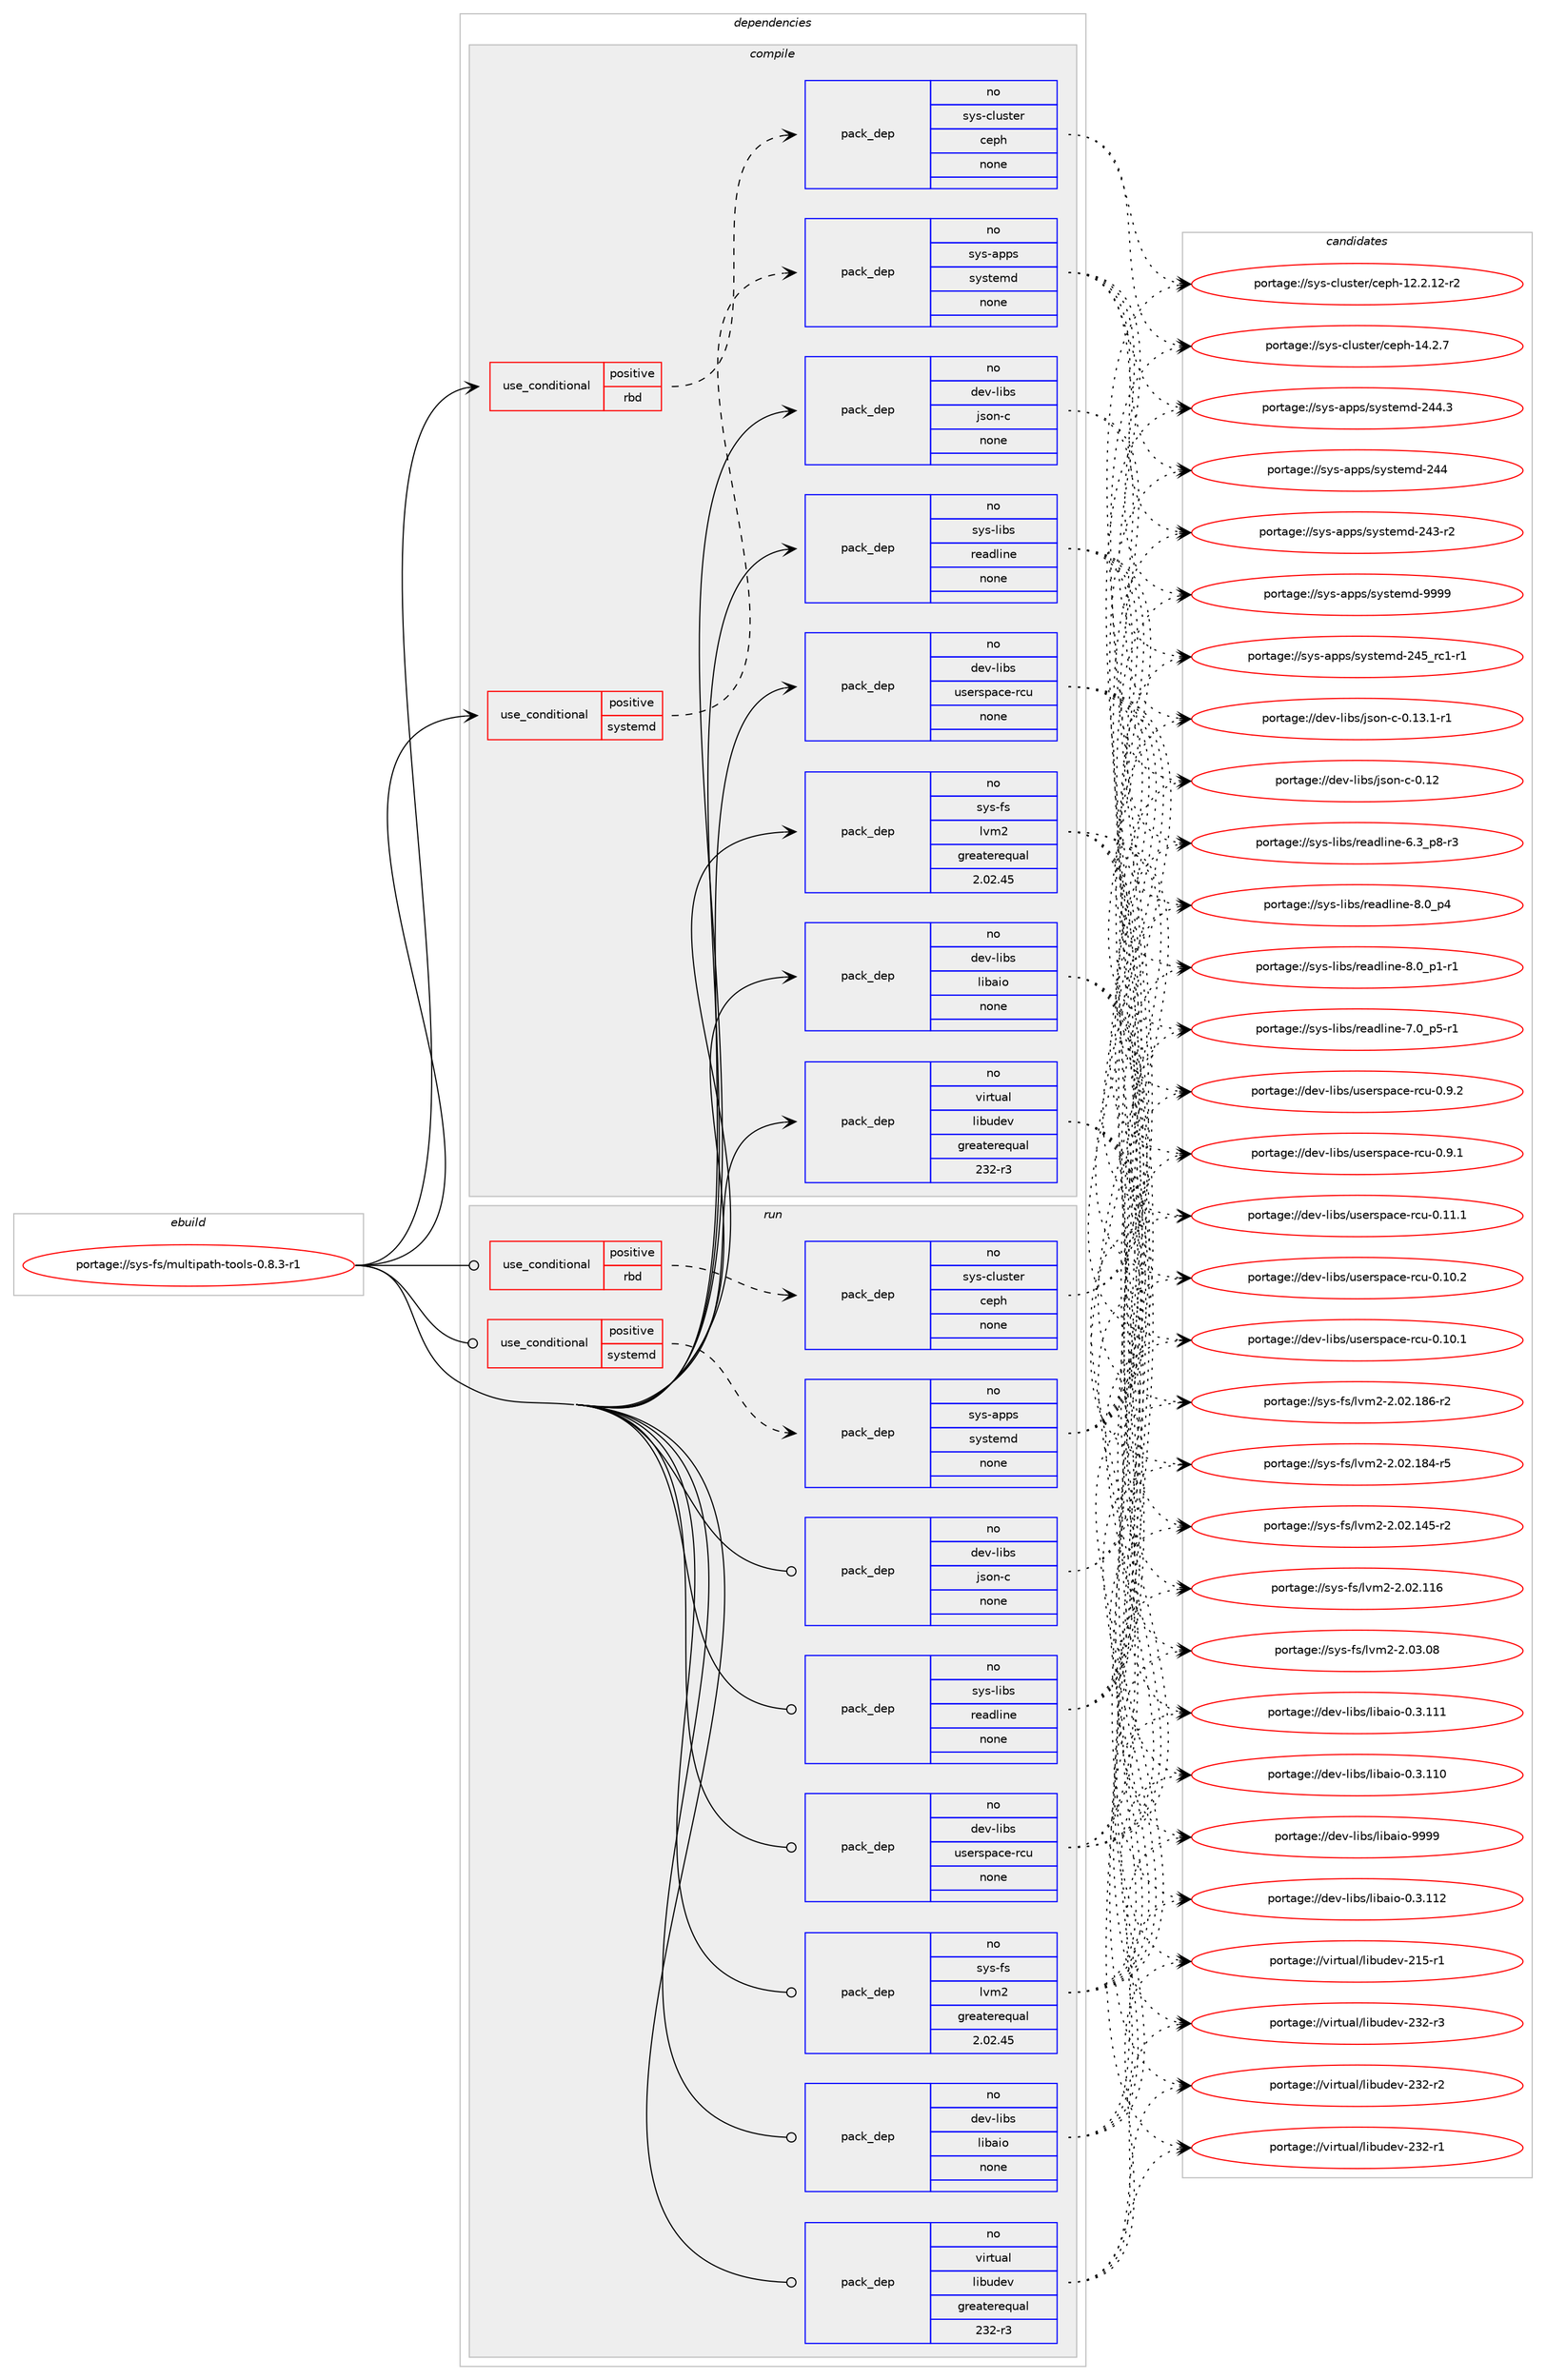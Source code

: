 digraph prolog {

# *************
# Graph options
# *************

newrank=true;
concentrate=true;
compound=true;
graph [rankdir=LR,fontname=Helvetica,fontsize=10,ranksep=1.5];#, ranksep=2.5, nodesep=0.2];
edge  [arrowhead=vee];
node  [fontname=Helvetica,fontsize=10];

# **********
# The ebuild
# **********

subgraph cluster_leftcol {
color=gray;
rank=same;
label=<<i>ebuild</i>>;
id [label="portage://sys-fs/multipath-tools-0.8.3-r1", color=red, width=4, href="../sys-fs/multipath-tools-0.8.3-r1.svg"];
}

# ****************
# The dependencies
# ****************

subgraph cluster_midcol {
color=gray;
label=<<i>dependencies</i>>;
subgraph cluster_compile {
fillcolor="#eeeeee";
style=filled;
label=<<i>compile</i>>;
subgraph cond6799 {
dependency34878 [label=<<TABLE BORDER="0" CELLBORDER="1" CELLSPACING="0" CELLPADDING="4"><TR><TD ROWSPAN="3" CELLPADDING="10">use_conditional</TD></TR><TR><TD>positive</TD></TR><TR><TD>rbd</TD></TR></TABLE>>, shape=none, color=red];
subgraph pack27232 {
dependency34879 [label=<<TABLE BORDER="0" CELLBORDER="1" CELLSPACING="0" CELLPADDING="4" WIDTH="220"><TR><TD ROWSPAN="6" CELLPADDING="30">pack_dep</TD></TR><TR><TD WIDTH="110">no</TD></TR><TR><TD>sys-cluster</TD></TR><TR><TD>ceph</TD></TR><TR><TD>none</TD></TR><TR><TD></TD></TR></TABLE>>, shape=none, color=blue];
}
dependency34878:e -> dependency34879:w [weight=20,style="dashed",arrowhead="vee"];
}
id:e -> dependency34878:w [weight=20,style="solid",arrowhead="vee"];
subgraph cond6800 {
dependency34880 [label=<<TABLE BORDER="0" CELLBORDER="1" CELLSPACING="0" CELLPADDING="4"><TR><TD ROWSPAN="3" CELLPADDING="10">use_conditional</TD></TR><TR><TD>positive</TD></TR><TR><TD>systemd</TD></TR></TABLE>>, shape=none, color=red];
subgraph pack27233 {
dependency34881 [label=<<TABLE BORDER="0" CELLBORDER="1" CELLSPACING="0" CELLPADDING="4" WIDTH="220"><TR><TD ROWSPAN="6" CELLPADDING="30">pack_dep</TD></TR><TR><TD WIDTH="110">no</TD></TR><TR><TD>sys-apps</TD></TR><TR><TD>systemd</TD></TR><TR><TD>none</TD></TR><TR><TD></TD></TR></TABLE>>, shape=none, color=blue];
}
dependency34880:e -> dependency34881:w [weight=20,style="dashed",arrowhead="vee"];
}
id:e -> dependency34880:w [weight=20,style="solid",arrowhead="vee"];
subgraph pack27234 {
dependency34882 [label=<<TABLE BORDER="0" CELLBORDER="1" CELLSPACING="0" CELLPADDING="4" WIDTH="220"><TR><TD ROWSPAN="6" CELLPADDING="30">pack_dep</TD></TR><TR><TD WIDTH="110">no</TD></TR><TR><TD>dev-libs</TD></TR><TR><TD>json-c</TD></TR><TR><TD>none</TD></TR><TR><TD></TD></TR></TABLE>>, shape=none, color=blue];
}
id:e -> dependency34882:w [weight=20,style="solid",arrowhead="vee"];
subgraph pack27235 {
dependency34883 [label=<<TABLE BORDER="0" CELLBORDER="1" CELLSPACING="0" CELLPADDING="4" WIDTH="220"><TR><TD ROWSPAN="6" CELLPADDING="30">pack_dep</TD></TR><TR><TD WIDTH="110">no</TD></TR><TR><TD>dev-libs</TD></TR><TR><TD>libaio</TD></TR><TR><TD>none</TD></TR><TR><TD></TD></TR></TABLE>>, shape=none, color=blue];
}
id:e -> dependency34883:w [weight=20,style="solid",arrowhead="vee"];
subgraph pack27236 {
dependency34884 [label=<<TABLE BORDER="0" CELLBORDER="1" CELLSPACING="0" CELLPADDING="4" WIDTH="220"><TR><TD ROWSPAN="6" CELLPADDING="30">pack_dep</TD></TR><TR><TD WIDTH="110">no</TD></TR><TR><TD>dev-libs</TD></TR><TR><TD>userspace-rcu</TD></TR><TR><TD>none</TD></TR><TR><TD></TD></TR></TABLE>>, shape=none, color=blue];
}
id:e -> dependency34884:w [weight=20,style="solid",arrowhead="vee"];
subgraph pack27237 {
dependency34885 [label=<<TABLE BORDER="0" CELLBORDER="1" CELLSPACING="0" CELLPADDING="4" WIDTH="220"><TR><TD ROWSPAN="6" CELLPADDING="30">pack_dep</TD></TR><TR><TD WIDTH="110">no</TD></TR><TR><TD>sys-fs</TD></TR><TR><TD>lvm2</TD></TR><TR><TD>greaterequal</TD></TR><TR><TD>2.02.45</TD></TR></TABLE>>, shape=none, color=blue];
}
id:e -> dependency34885:w [weight=20,style="solid",arrowhead="vee"];
subgraph pack27238 {
dependency34886 [label=<<TABLE BORDER="0" CELLBORDER="1" CELLSPACING="0" CELLPADDING="4" WIDTH="220"><TR><TD ROWSPAN="6" CELLPADDING="30">pack_dep</TD></TR><TR><TD WIDTH="110">no</TD></TR><TR><TD>sys-libs</TD></TR><TR><TD>readline</TD></TR><TR><TD>none</TD></TR><TR><TD></TD></TR></TABLE>>, shape=none, color=blue];
}
id:e -> dependency34886:w [weight=20,style="solid",arrowhead="vee"];
subgraph pack27239 {
dependency34887 [label=<<TABLE BORDER="0" CELLBORDER="1" CELLSPACING="0" CELLPADDING="4" WIDTH="220"><TR><TD ROWSPAN="6" CELLPADDING="30">pack_dep</TD></TR><TR><TD WIDTH="110">no</TD></TR><TR><TD>virtual</TD></TR><TR><TD>libudev</TD></TR><TR><TD>greaterequal</TD></TR><TR><TD>232-r3</TD></TR></TABLE>>, shape=none, color=blue];
}
id:e -> dependency34887:w [weight=20,style="solid",arrowhead="vee"];
}
subgraph cluster_compileandrun {
fillcolor="#eeeeee";
style=filled;
label=<<i>compile and run</i>>;
}
subgraph cluster_run {
fillcolor="#eeeeee";
style=filled;
label=<<i>run</i>>;
subgraph cond6801 {
dependency34888 [label=<<TABLE BORDER="0" CELLBORDER="1" CELLSPACING="0" CELLPADDING="4"><TR><TD ROWSPAN="3" CELLPADDING="10">use_conditional</TD></TR><TR><TD>positive</TD></TR><TR><TD>rbd</TD></TR></TABLE>>, shape=none, color=red];
subgraph pack27240 {
dependency34889 [label=<<TABLE BORDER="0" CELLBORDER="1" CELLSPACING="0" CELLPADDING="4" WIDTH="220"><TR><TD ROWSPAN="6" CELLPADDING="30">pack_dep</TD></TR><TR><TD WIDTH="110">no</TD></TR><TR><TD>sys-cluster</TD></TR><TR><TD>ceph</TD></TR><TR><TD>none</TD></TR><TR><TD></TD></TR></TABLE>>, shape=none, color=blue];
}
dependency34888:e -> dependency34889:w [weight=20,style="dashed",arrowhead="vee"];
}
id:e -> dependency34888:w [weight=20,style="solid",arrowhead="odot"];
subgraph cond6802 {
dependency34890 [label=<<TABLE BORDER="0" CELLBORDER="1" CELLSPACING="0" CELLPADDING="4"><TR><TD ROWSPAN="3" CELLPADDING="10">use_conditional</TD></TR><TR><TD>positive</TD></TR><TR><TD>systemd</TD></TR></TABLE>>, shape=none, color=red];
subgraph pack27241 {
dependency34891 [label=<<TABLE BORDER="0" CELLBORDER="1" CELLSPACING="0" CELLPADDING="4" WIDTH="220"><TR><TD ROWSPAN="6" CELLPADDING="30">pack_dep</TD></TR><TR><TD WIDTH="110">no</TD></TR><TR><TD>sys-apps</TD></TR><TR><TD>systemd</TD></TR><TR><TD>none</TD></TR><TR><TD></TD></TR></TABLE>>, shape=none, color=blue];
}
dependency34890:e -> dependency34891:w [weight=20,style="dashed",arrowhead="vee"];
}
id:e -> dependency34890:w [weight=20,style="solid",arrowhead="odot"];
subgraph pack27242 {
dependency34892 [label=<<TABLE BORDER="0" CELLBORDER="1" CELLSPACING="0" CELLPADDING="4" WIDTH="220"><TR><TD ROWSPAN="6" CELLPADDING="30">pack_dep</TD></TR><TR><TD WIDTH="110">no</TD></TR><TR><TD>dev-libs</TD></TR><TR><TD>json-c</TD></TR><TR><TD>none</TD></TR><TR><TD></TD></TR></TABLE>>, shape=none, color=blue];
}
id:e -> dependency34892:w [weight=20,style="solid",arrowhead="odot"];
subgraph pack27243 {
dependency34893 [label=<<TABLE BORDER="0" CELLBORDER="1" CELLSPACING="0" CELLPADDING="4" WIDTH="220"><TR><TD ROWSPAN="6" CELLPADDING="30">pack_dep</TD></TR><TR><TD WIDTH="110">no</TD></TR><TR><TD>dev-libs</TD></TR><TR><TD>libaio</TD></TR><TR><TD>none</TD></TR><TR><TD></TD></TR></TABLE>>, shape=none, color=blue];
}
id:e -> dependency34893:w [weight=20,style="solid",arrowhead="odot"];
subgraph pack27244 {
dependency34894 [label=<<TABLE BORDER="0" CELLBORDER="1" CELLSPACING="0" CELLPADDING="4" WIDTH="220"><TR><TD ROWSPAN="6" CELLPADDING="30">pack_dep</TD></TR><TR><TD WIDTH="110">no</TD></TR><TR><TD>dev-libs</TD></TR><TR><TD>userspace-rcu</TD></TR><TR><TD>none</TD></TR><TR><TD></TD></TR></TABLE>>, shape=none, color=blue];
}
id:e -> dependency34894:w [weight=20,style="solid",arrowhead="odot"];
subgraph pack27245 {
dependency34895 [label=<<TABLE BORDER="0" CELLBORDER="1" CELLSPACING="0" CELLPADDING="4" WIDTH="220"><TR><TD ROWSPAN="6" CELLPADDING="30">pack_dep</TD></TR><TR><TD WIDTH="110">no</TD></TR><TR><TD>sys-fs</TD></TR><TR><TD>lvm2</TD></TR><TR><TD>greaterequal</TD></TR><TR><TD>2.02.45</TD></TR></TABLE>>, shape=none, color=blue];
}
id:e -> dependency34895:w [weight=20,style="solid",arrowhead="odot"];
subgraph pack27246 {
dependency34896 [label=<<TABLE BORDER="0" CELLBORDER="1" CELLSPACING="0" CELLPADDING="4" WIDTH="220"><TR><TD ROWSPAN="6" CELLPADDING="30">pack_dep</TD></TR><TR><TD WIDTH="110">no</TD></TR><TR><TD>sys-libs</TD></TR><TR><TD>readline</TD></TR><TR><TD>none</TD></TR><TR><TD></TD></TR></TABLE>>, shape=none, color=blue];
}
id:e -> dependency34896:w [weight=20,style="solid",arrowhead="odot"];
subgraph pack27247 {
dependency34897 [label=<<TABLE BORDER="0" CELLBORDER="1" CELLSPACING="0" CELLPADDING="4" WIDTH="220"><TR><TD ROWSPAN="6" CELLPADDING="30">pack_dep</TD></TR><TR><TD WIDTH="110">no</TD></TR><TR><TD>virtual</TD></TR><TR><TD>libudev</TD></TR><TR><TD>greaterequal</TD></TR><TR><TD>232-r3</TD></TR></TABLE>>, shape=none, color=blue];
}
id:e -> dependency34897:w [weight=20,style="solid",arrowhead="odot"];
}
}

# **************
# The candidates
# **************

subgraph cluster_choices {
rank=same;
color=gray;
label=<<i>candidates</i>>;

subgraph choice27232 {
color=black;
nodesep=1;
choice1151211154599108117115116101114479910111210445495246504655 [label="portage://sys-cluster/ceph-14.2.7", color=red, width=4,href="../sys-cluster/ceph-14.2.7.svg"];
choice1151211154599108117115116101114479910111210445495046504649504511450 [label="portage://sys-cluster/ceph-12.2.12-r2", color=red, width=4,href="../sys-cluster/ceph-12.2.12-r2.svg"];
dependency34879:e -> choice1151211154599108117115116101114479910111210445495246504655:w [style=dotted,weight="100"];
dependency34879:e -> choice1151211154599108117115116101114479910111210445495046504649504511450:w [style=dotted,weight="100"];
}
subgraph choice27233 {
color=black;
nodesep=1;
choice1151211154597112112115471151211151161011091004557575757 [label="portage://sys-apps/systemd-9999", color=red, width=4,href="../sys-apps/systemd-9999.svg"];
choice115121115459711211211547115121115116101109100455052539511499494511449 [label="portage://sys-apps/systemd-245_rc1-r1", color=red, width=4,href="../sys-apps/systemd-245_rc1-r1.svg"];
choice115121115459711211211547115121115116101109100455052524651 [label="portage://sys-apps/systemd-244.3", color=red, width=4,href="../sys-apps/systemd-244.3.svg"];
choice11512111545971121121154711512111511610110910045505252 [label="portage://sys-apps/systemd-244", color=red, width=4,href="../sys-apps/systemd-244.svg"];
choice115121115459711211211547115121115116101109100455052514511450 [label="portage://sys-apps/systemd-243-r2", color=red, width=4,href="../sys-apps/systemd-243-r2.svg"];
dependency34881:e -> choice1151211154597112112115471151211151161011091004557575757:w [style=dotted,weight="100"];
dependency34881:e -> choice115121115459711211211547115121115116101109100455052539511499494511449:w [style=dotted,weight="100"];
dependency34881:e -> choice115121115459711211211547115121115116101109100455052524651:w [style=dotted,weight="100"];
dependency34881:e -> choice11512111545971121121154711512111511610110910045505252:w [style=dotted,weight="100"];
dependency34881:e -> choice115121115459711211211547115121115116101109100455052514511450:w [style=dotted,weight="100"];
}
subgraph choice27234 {
color=black;
nodesep=1;
choice1001011184510810598115471061151111104599454846495146494511449 [label="portage://dev-libs/json-c-0.13.1-r1", color=red, width=4,href="../dev-libs/json-c-0.13.1-r1.svg"];
choice10010111845108105981154710611511111045994548464950 [label="portage://dev-libs/json-c-0.12", color=red, width=4,href="../dev-libs/json-c-0.12.svg"];
dependency34882:e -> choice1001011184510810598115471061151111104599454846495146494511449:w [style=dotted,weight="100"];
dependency34882:e -> choice10010111845108105981154710611511111045994548464950:w [style=dotted,weight="100"];
}
subgraph choice27235 {
color=black;
nodesep=1;
choice10010111845108105981154710810598971051114557575757 [label="portage://dev-libs/libaio-9999", color=red, width=4,href="../dev-libs/libaio-9999.svg"];
choice10010111845108105981154710810598971051114548465146494950 [label="portage://dev-libs/libaio-0.3.112", color=red, width=4,href="../dev-libs/libaio-0.3.112.svg"];
choice10010111845108105981154710810598971051114548465146494949 [label="portage://dev-libs/libaio-0.3.111", color=red, width=4,href="../dev-libs/libaio-0.3.111.svg"];
choice10010111845108105981154710810598971051114548465146494948 [label="portage://dev-libs/libaio-0.3.110", color=red, width=4,href="../dev-libs/libaio-0.3.110.svg"];
dependency34883:e -> choice10010111845108105981154710810598971051114557575757:w [style=dotted,weight="100"];
dependency34883:e -> choice10010111845108105981154710810598971051114548465146494950:w [style=dotted,weight="100"];
dependency34883:e -> choice10010111845108105981154710810598971051114548465146494949:w [style=dotted,weight="100"];
dependency34883:e -> choice10010111845108105981154710810598971051114548465146494948:w [style=dotted,weight="100"];
}
subgraph choice27236 {
color=black;
nodesep=1;
choice10010111845108105981154711711510111411511297991014511499117454846574650 [label="portage://dev-libs/userspace-rcu-0.9.2", color=red, width=4,href="../dev-libs/userspace-rcu-0.9.2.svg"];
choice10010111845108105981154711711510111411511297991014511499117454846574649 [label="portage://dev-libs/userspace-rcu-0.9.1", color=red, width=4,href="../dev-libs/userspace-rcu-0.9.1.svg"];
choice1001011184510810598115471171151011141151129799101451149911745484649494649 [label="portage://dev-libs/userspace-rcu-0.11.1", color=red, width=4,href="../dev-libs/userspace-rcu-0.11.1.svg"];
choice1001011184510810598115471171151011141151129799101451149911745484649484650 [label="portage://dev-libs/userspace-rcu-0.10.2", color=red, width=4,href="../dev-libs/userspace-rcu-0.10.2.svg"];
choice1001011184510810598115471171151011141151129799101451149911745484649484649 [label="portage://dev-libs/userspace-rcu-0.10.1", color=red, width=4,href="../dev-libs/userspace-rcu-0.10.1.svg"];
dependency34884:e -> choice10010111845108105981154711711510111411511297991014511499117454846574650:w [style=dotted,weight="100"];
dependency34884:e -> choice10010111845108105981154711711510111411511297991014511499117454846574649:w [style=dotted,weight="100"];
dependency34884:e -> choice1001011184510810598115471171151011141151129799101451149911745484649494649:w [style=dotted,weight="100"];
dependency34884:e -> choice1001011184510810598115471171151011141151129799101451149911745484649484650:w [style=dotted,weight="100"];
dependency34884:e -> choice1001011184510810598115471171151011141151129799101451149911745484649484649:w [style=dotted,weight="100"];
}
subgraph choice27237 {
color=black;
nodesep=1;
choice1151211154510211547108118109504550464851464856 [label="portage://sys-fs/lvm2-2.03.08", color=red, width=4,href="../sys-fs/lvm2-2.03.08.svg"];
choice1151211154510211547108118109504550464850464956544511450 [label="portage://sys-fs/lvm2-2.02.186-r2", color=red, width=4,href="../sys-fs/lvm2-2.02.186-r2.svg"];
choice1151211154510211547108118109504550464850464956524511453 [label="portage://sys-fs/lvm2-2.02.184-r5", color=red, width=4,href="../sys-fs/lvm2-2.02.184-r5.svg"];
choice1151211154510211547108118109504550464850464952534511450 [label="portage://sys-fs/lvm2-2.02.145-r2", color=red, width=4,href="../sys-fs/lvm2-2.02.145-r2.svg"];
choice115121115451021154710811810950455046485046494954 [label="portage://sys-fs/lvm2-2.02.116", color=red, width=4,href="../sys-fs/lvm2-2.02.116.svg"];
dependency34885:e -> choice1151211154510211547108118109504550464851464856:w [style=dotted,weight="100"];
dependency34885:e -> choice1151211154510211547108118109504550464850464956544511450:w [style=dotted,weight="100"];
dependency34885:e -> choice1151211154510211547108118109504550464850464956524511453:w [style=dotted,weight="100"];
dependency34885:e -> choice1151211154510211547108118109504550464850464952534511450:w [style=dotted,weight="100"];
dependency34885:e -> choice115121115451021154710811810950455046485046494954:w [style=dotted,weight="100"];
}
subgraph choice27238 {
color=black;
nodesep=1;
choice11512111545108105981154711410197100108105110101455646489511252 [label="portage://sys-libs/readline-8.0_p4", color=red, width=4,href="../sys-libs/readline-8.0_p4.svg"];
choice115121115451081059811547114101971001081051101014556464895112494511449 [label="portage://sys-libs/readline-8.0_p1-r1", color=red, width=4,href="../sys-libs/readline-8.0_p1-r1.svg"];
choice115121115451081059811547114101971001081051101014555464895112534511449 [label="portage://sys-libs/readline-7.0_p5-r1", color=red, width=4,href="../sys-libs/readline-7.0_p5-r1.svg"];
choice115121115451081059811547114101971001081051101014554465195112564511451 [label="portage://sys-libs/readline-6.3_p8-r3", color=red, width=4,href="../sys-libs/readline-6.3_p8-r3.svg"];
dependency34886:e -> choice11512111545108105981154711410197100108105110101455646489511252:w [style=dotted,weight="100"];
dependency34886:e -> choice115121115451081059811547114101971001081051101014556464895112494511449:w [style=dotted,weight="100"];
dependency34886:e -> choice115121115451081059811547114101971001081051101014555464895112534511449:w [style=dotted,weight="100"];
dependency34886:e -> choice115121115451081059811547114101971001081051101014554465195112564511451:w [style=dotted,weight="100"];
}
subgraph choice27239 {
color=black;
nodesep=1;
choice118105114116117971084710810598117100101118455051504511451 [label="portage://virtual/libudev-232-r3", color=red, width=4,href="../virtual/libudev-232-r3.svg"];
choice118105114116117971084710810598117100101118455051504511450 [label="portage://virtual/libudev-232-r2", color=red, width=4,href="../virtual/libudev-232-r2.svg"];
choice118105114116117971084710810598117100101118455051504511449 [label="portage://virtual/libudev-232-r1", color=red, width=4,href="../virtual/libudev-232-r1.svg"];
choice118105114116117971084710810598117100101118455049534511449 [label="portage://virtual/libudev-215-r1", color=red, width=4,href="../virtual/libudev-215-r1.svg"];
dependency34887:e -> choice118105114116117971084710810598117100101118455051504511451:w [style=dotted,weight="100"];
dependency34887:e -> choice118105114116117971084710810598117100101118455051504511450:w [style=dotted,weight="100"];
dependency34887:e -> choice118105114116117971084710810598117100101118455051504511449:w [style=dotted,weight="100"];
dependency34887:e -> choice118105114116117971084710810598117100101118455049534511449:w [style=dotted,weight="100"];
}
subgraph choice27240 {
color=black;
nodesep=1;
choice1151211154599108117115116101114479910111210445495246504655 [label="portage://sys-cluster/ceph-14.2.7", color=red, width=4,href="../sys-cluster/ceph-14.2.7.svg"];
choice1151211154599108117115116101114479910111210445495046504649504511450 [label="portage://sys-cluster/ceph-12.2.12-r2", color=red, width=4,href="../sys-cluster/ceph-12.2.12-r2.svg"];
dependency34889:e -> choice1151211154599108117115116101114479910111210445495246504655:w [style=dotted,weight="100"];
dependency34889:e -> choice1151211154599108117115116101114479910111210445495046504649504511450:w [style=dotted,weight="100"];
}
subgraph choice27241 {
color=black;
nodesep=1;
choice1151211154597112112115471151211151161011091004557575757 [label="portage://sys-apps/systemd-9999", color=red, width=4,href="../sys-apps/systemd-9999.svg"];
choice115121115459711211211547115121115116101109100455052539511499494511449 [label="portage://sys-apps/systemd-245_rc1-r1", color=red, width=4,href="../sys-apps/systemd-245_rc1-r1.svg"];
choice115121115459711211211547115121115116101109100455052524651 [label="portage://sys-apps/systemd-244.3", color=red, width=4,href="../sys-apps/systemd-244.3.svg"];
choice11512111545971121121154711512111511610110910045505252 [label="portage://sys-apps/systemd-244", color=red, width=4,href="../sys-apps/systemd-244.svg"];
choice115121115459711211211547115121115116101109100455052514511450 [label="portage://sys-apps/systemd-243-r2", color=red, width=4,href="../sys-apps/systemd-243-r2.svg"];
dependency34891:e -> choice1151211154597112112115471151211151161011091004557575757:w [style=dotted,weight="100"];
dependency34891:e -> choice115121115459711211211547115121115116101109100455052539511499494511449:w [style=dotted,weight="100"];
dependency34891:e -> choice115121115459711211211547115121115116101109100455052524651:w [style=dotted,weight="100"];
dependency34891:e -> choice11512111545971121121154711512111511610110910045505252:w [style=dotted,weight="100"];
dependency34891:e -> choice115121115459711211211547115121115116101109100455052514511450:w [style=dotted,weight="100"];
}
subgraph choice27242 {
color=black;
nodesep=1;
choice1001011184510810598115471061151111104599454846495146494511449 [label="portage://dev-libs/json-c-0.13.1-r1", color=red, width=4,href="../dev-libs/json-c-0.13.1-r1.svg"];
choice10010111845108105981154710611511111045994548464950 [label="portage://dev-libs/json-c-0.12", color=red, width=4,href="../dev-libs/json-c-0.12.svg"];
dependency34892:e -> choice1001011184510810598115471061151111104599454846495146494511449:w [style=dotted,weight="100"];
dependency34892:e -> choice10010111845108105981154710611511111045994548464950:w [style=dotted,weight="100"];
}
subgraph choice27243 {
color=black;
nodesep=1;
choice10010111845108105981154710810598971051114557575757 [label="portage://dev-libs/libaio-9999", color=red, width=4,href="../dev-libs/libaio-9999.svg"];
choice10010111845108105981154710810598971051114548465146494950 [label="portage://dev-libs/libaio-0.3.112", color=red, width=4,href="../dev-libs/libaio-0.3.112.svg"];
choice10010111845108105981154710810598971051114548465146494949 [label="portage://dev-libs/libaio-0.3.111", color=red, width=4,href="../dev-libs/libaio-0.3.111.svg"];
choice10010111845108105981154710810598971051114548465146494948 [label="portage://dev-libs/libaio-0.3.110", color=red, width=4,href="../dev-libs/libaio-0.3.110.svg"];
dependency34893:e -> choice10010111845108105981154710810598971051114557575757:w [style=dotted,weight="100"];
dependency34893:e -> choice10010111845108105981154710810598971051114548465146494950:w [style=dotted,weight="100"];
dependency34893:e -> choice10010111845108105981154710810598971051114548465146494949:w [style=dotted,weight="100"];
dependency34893:e -> choice10010111845108105981154710810598971051114548465146494948:w [style=dotted,weight="100"];
}
subgraph choice27244 {
color=black;
nodesep=1;
choice10010111845108105981154711711510111411511297991014511499117454846574650 [label="portage://dev-libs/userspace-rcu-0.9.2", color=red, width=4,href="../dev-libs/userspace-rcu-0.9.2.svg"];
choice10010111845108105981154711711510111411511297991014511499117454846574649 [label="portage://dev-libs/userspace-rcu-0.9.1", color=red, width=4,href="../dev-libs/userspace-rcu-0.9.1.svg"];
choice1001011184510810598115471171151011141151129799101451149911745484649494649 [label="portage://dev-libs/userspace-rcu-0.11.1", color=red, width=4,href="../dev-libs/userspace-rcu-0.11.1.svg"];
choice1001011184510810598115471171151011141151129799101451149911745484649484650 [label="portage://dev-libs/userspace-rcu-0.10.2", color=red, width=4,href="../dev-libs/userspace-rcu-0.10.2.svg"];
choice1001011184510810598115471171151011141151129799101451149911745484649484649 [label="portage://dev-libs/userspace-rcu-0.10.1", color=red, width=4,href="../dev-libs/userspace-rcu-0.10.1.svg"];
dependency34894:e -> choice10010111845108105981154711711510111411511297991014511499117454846574650:w [style=dotted,weight="100"];
dependency34894:e -> choice10010111845108105981154711711510111411511297991014511499117454846574649:w [style=dotted,weight="100"];
dependency34894:e -> choice1001011184510810598115471171151011141151129799101451149911745484649494649:w [style=dotted,weight="100"];
dependency34894:e -> choice1001011184510810598115471171151011141151129799101451149911745484649484650:w [style=dotted,weight="100"];
dependency34894:e -> choice1001011184510810598115471171151011141151129799101451149911745484649484649:w [style=dotted,weight="100"];
}
subgraph choice27245 {
color=black;
nodesep=1;
choice1151211154510211547108118109504550464851464856 [label="portage://sys-fs/lvm2-2.03.08", color=red, width=4,href="../sys-fs/lvm2-2.03.08.svg"];
choice1151211154510211547108118109504550464850464956544511450 [label="portage://sys-fs/lvm2-2.02.186-r2", color=red, width=4,href="../sys-fs/lvm2-2.02.186-r2.svg"];
choice1151211154510211547108118109504550464850464956524511453 [label="portage://sys-fs/lvm2-2.02.184-r5", color=red, width=4,href="../sys-fs/lvm2-2.02.184-r5.svg"];
choice1151211154510211547108118109504550464850464952534511450 [label="portage://sys-fs/lvm2-2.02.145-r2", color=red, width=4,href="../sys-fs/lvm2-2.02.145-r2.svg"];
choice115121115451021154710811810950455046485046494954 [label="portage://sys-fs/lvm2-2.02.116", color=red, width=4,href="../sys-fs/lvm2-2.02.116.svg"];
dependency34895:e -> choice1151211154510211547108118109504550464851464856:w [style=dotted,weight="100"];
dependency34895:e -> choice1151211154510211547108118109504550464850464956544511450:w [style=dotted,weight="100"];
dependency34895:e -> choice1151211154510211547108118109504550464850464956524511453:w [style=dotted,weight="100"];
dependency34895:e -> choice1151211154510211547108118109504550464850464952534511450:w [style=dotted,weight="100"];
dependency34895:e -> choice115121115451021154710811810950455046485046494954:w [style=dotted,weight="100"];
}
subgraph choice27246 {
color=black;
nodesep=1;
choice11512111545108105981154711410197100108105110101455646489511252 [label="portage://sys-libs/readline-8.0_p4", color=red, width=4,href="../sys-libs/readline-8.0_p4.svg"];
choice115121115451081059811547114101971001081051101014556464895112494511449 [label="portage://sys-libs/readline-8.0_p1-r1", color=red, width=4,href="../sys-libs/readline-8.0_p1-r1.svg"];
choice115121115451081059811547114101971001081051101014555464895112534511449 [label="portage://sys-libs/readline-7.0_p5-r1", color=red, width=4,href="../sys-libs/readline-7.0_p5-r1.svg"];
choice115121115451081059811547114101971001081051101014554465195112564511451 [label="portage://sys-libs/readline-6.3_p8-r3", color=red, width=4,href="../sys-libs/readline-6.3_p8-r3.svg"];
dependency34896:e -> choice11512111545108105981154711410197100108105110101455646489511252:w [style=dotted,weight="100"];
dependency34896:e -> choice115121115451081059811547114101971001081051101014556464895112494511449:w [style=dotted,weight="100"];
dependency34896:e -> choice115121115451081059811547114101971001081051101014555464895112534511449:w [style=dotted,weight="100"];
dependency34896:e -> choice115121115451081059811547114101971001081051101014554465195112564511451:w [style=dotted,weight="100"];
}
subgraph choice27247 {
color=black;
nodesep=1;
choice118105114116117971084710810598117100101118455051504511451 [label="portage://virtual/libudev-232-r3", color=red, width=4,href="../virtual/libudev-232-r3.svg"];
choice118105114116117971084710810598117100101118455051504511450 [label="portage://virtual/libudev-232-r2", color=red, width=4,href="../virtual/libudev-232-r2.svg"];
choice118105114116117971084710810598117100101118455051504511449 [label="portage://virtual/libudev-232-r1", color=red, width=4,href="../virtual/libudev-232-r1.svg"];
choice118105114116117971084710810598117100101118455049534511449 [label="portage://virtual/libudev-215-r1", color=red, width=4,href="../virtual/libudev-215-r1.svg"];
dependency34897:e -> choice118105114116117971084710810598117100101118455051504511451:w [style=dotted,weight="100"];
dependency34897:e -> choice118105114116117971084710810598117100101118455051504511450:w [style=dotted,weight="100"];
dependency34897:e -> choice118105114116117971084710810598117100101118455051504511449:w [style=dotted,weight="100"];
dependency34897:e -> choice118105114116117971084710810598117100101118455049534511449:w [style=dotted,weight="100"];
}
}

}
